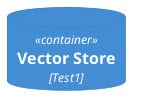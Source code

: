 @startuml Vector Store Test 1
!include <C4/C4_Container>
    ContainerDb(vectorStoreTest1DBAlias, "Vector Store", "Test1", "")
@enduml